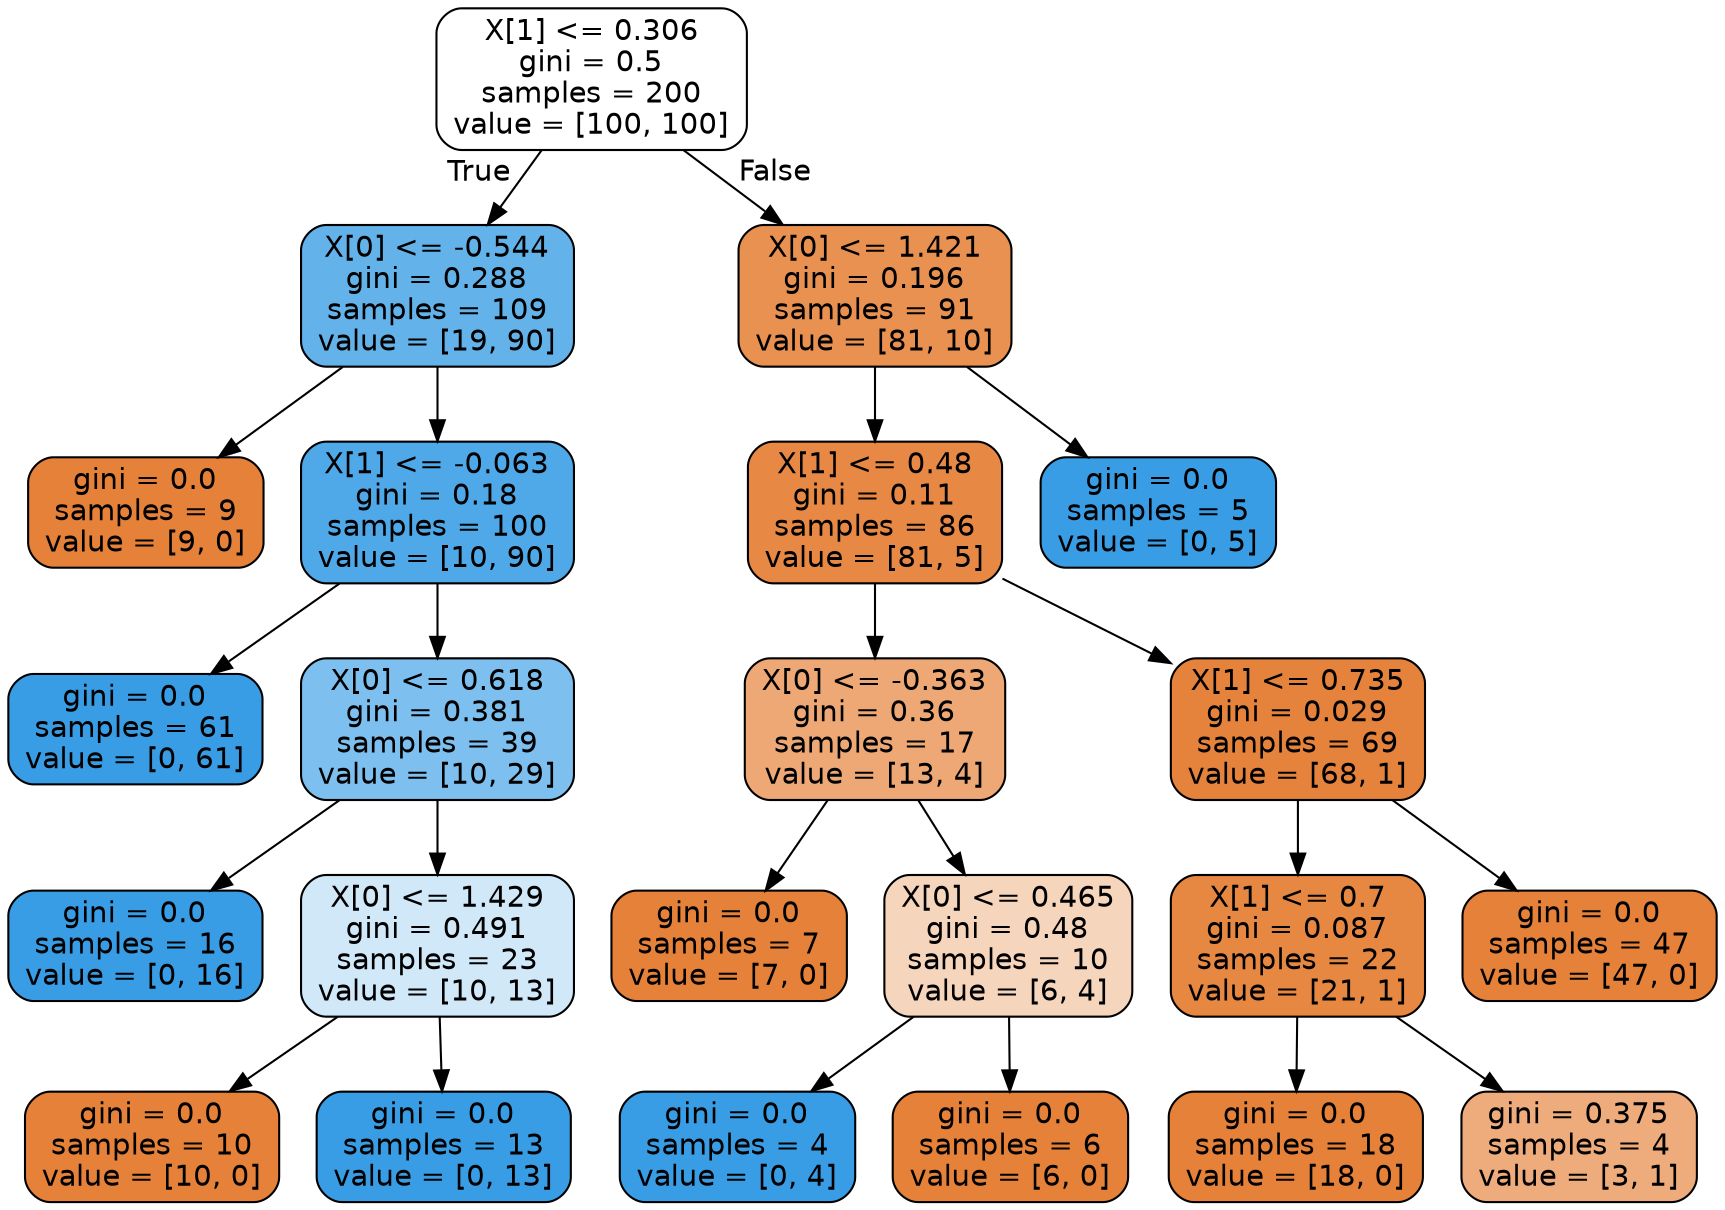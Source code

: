 digraph Tree {
node [shape=box, style="filled, rounded", color="black", fontname=helvetica] ;
edge [fontname=helvetica] ;
0 [label="X[1] <= 0.306\ngini = 0.5\nsamples = 200\nvalue = [100, 100]", fillcolor="#ffffff"] ;
1 [label="X[0] <= -0.544\ngini = 0.288\nsamples = 109\nvalue = [19, 90]", fillcolor="#63b2ea"] ;
0 -> 1 [labeldistance=2.5, labelangle=45, headlabel="True"] ;
2 [label="gini = 0.0\nsamples = 9\nvalue = [9, 0]", fillcolor="#e58139"] ;
1 -> 2 ;
3 [label="X[1] <= -0.063\ngini = 0.18\nsamples = 100\nvalue = [10, 90]", fillcolor="#4fa8e8"] ;
1 -> 3 ;
4 [label="gini = 0.0\nsamples = 61\nvalue = [0, 61]", fillcolor="#399de5"] ;
3 -> 4 ;
5 [label="X[0] <= 0.618\ngini = 0.381\nsamples = 39\nvalue = [10, 29]", fillcolor="#7dbfee"] ;
3 -> 5 ;
6 [label="gini = 0.0\nsamples = 16\nvalue = [0, 16]", fillcolor="#399de5"] ;
5 -> 6 ;
7 [label="X[0] <= 1.429\ngini = 0.491\nsamples = 23\nvalue = [10, 13]", fillcolor="#d1e8f9"] ;
5 -> 7 ;
8 [label="gini = 0.0\nsamples = 10\nvalue = [10, 0]", fillcolor="#e58139"] ;
7 -> 8 ;
9 [label="gini = 0.0\nsamples = 13\nvalue = [0, 13]", fillcolor="#399de5"] ;
7 -> 9 ;
10 [label="X[0] <= 1.421\ngini = 0.196\nsamples = 91\nvalue = [81, 10]", fillcolor="#e89151"] ;
0 -> 10 [labeldistance=2.5, labelangle=-45, headlabel="False"] ;
11 [label="X[1] <= 0.48\ngini = 0.11\nsamples = 86\nvalue = [81, 5]", fillcolor="#e78945"] ;
10 -> 11 ;
12 [label="X[0] <= -0.363\ngini = 0.36\nsamples = 17\nvalue = [13, 4]", fillcolor="#eda876"] ;
11 -> 12 ;
13 [label="gini = 0.0\nsamples = 7\nvalue = [7, 0]", fillcolor="#e58139"] ;
12 -> 13 ;
14 [label="X[0] <= 0.465\ngini = 0.48\nsamples = 10\nvalue = [6, 4]", fillcolor="#f6d5bd"] ;
12 -> 14 ;
15 [label="gini = 0.0\nsamples = 4\nvalue = [0, 4]", fillcolor="#399de5"] ;
14 -> 15 ;
16 [label="gini = 0.0\nsamples = 6\nvalue = [6, 0]", fillcolor="#e58139"] ;
14 -> 16 ;
17 [label="X[1] <= 0.735\ngini = 0.029\nsamples = 69\nvalue = [68, 1]", fillcolor="#e5833c"] ;
11 -> 17 ;
18 [label="X[1] <= 0.7\ngini = 0.087\nsamples = 22\nvalue = [21, 1]", fillcolor="#e68742"] ;
17 -> 18 ;
19 [label="gini = 0.0\nsamples = 18\nvalue = [18, 0]", fillcolor="#e58139"] ;
18 -> 19 ;
20 [label="gini = 0.375\nsamples = 4\nvalue = [3, 1]", fillcolor="#eeab7b"] ;
18 -> 20 ;
21 [label="gini = 0.0\nsamples = 47\nvalue = [47, 0]", fillcolor="#e58139"] ;
17 -> 21 ;
22 [label="gini = 0.0\nsamples = 5\nvalue = [0, 5]", fillcolor="#399de5"] ;
10 -> 22 ;
}